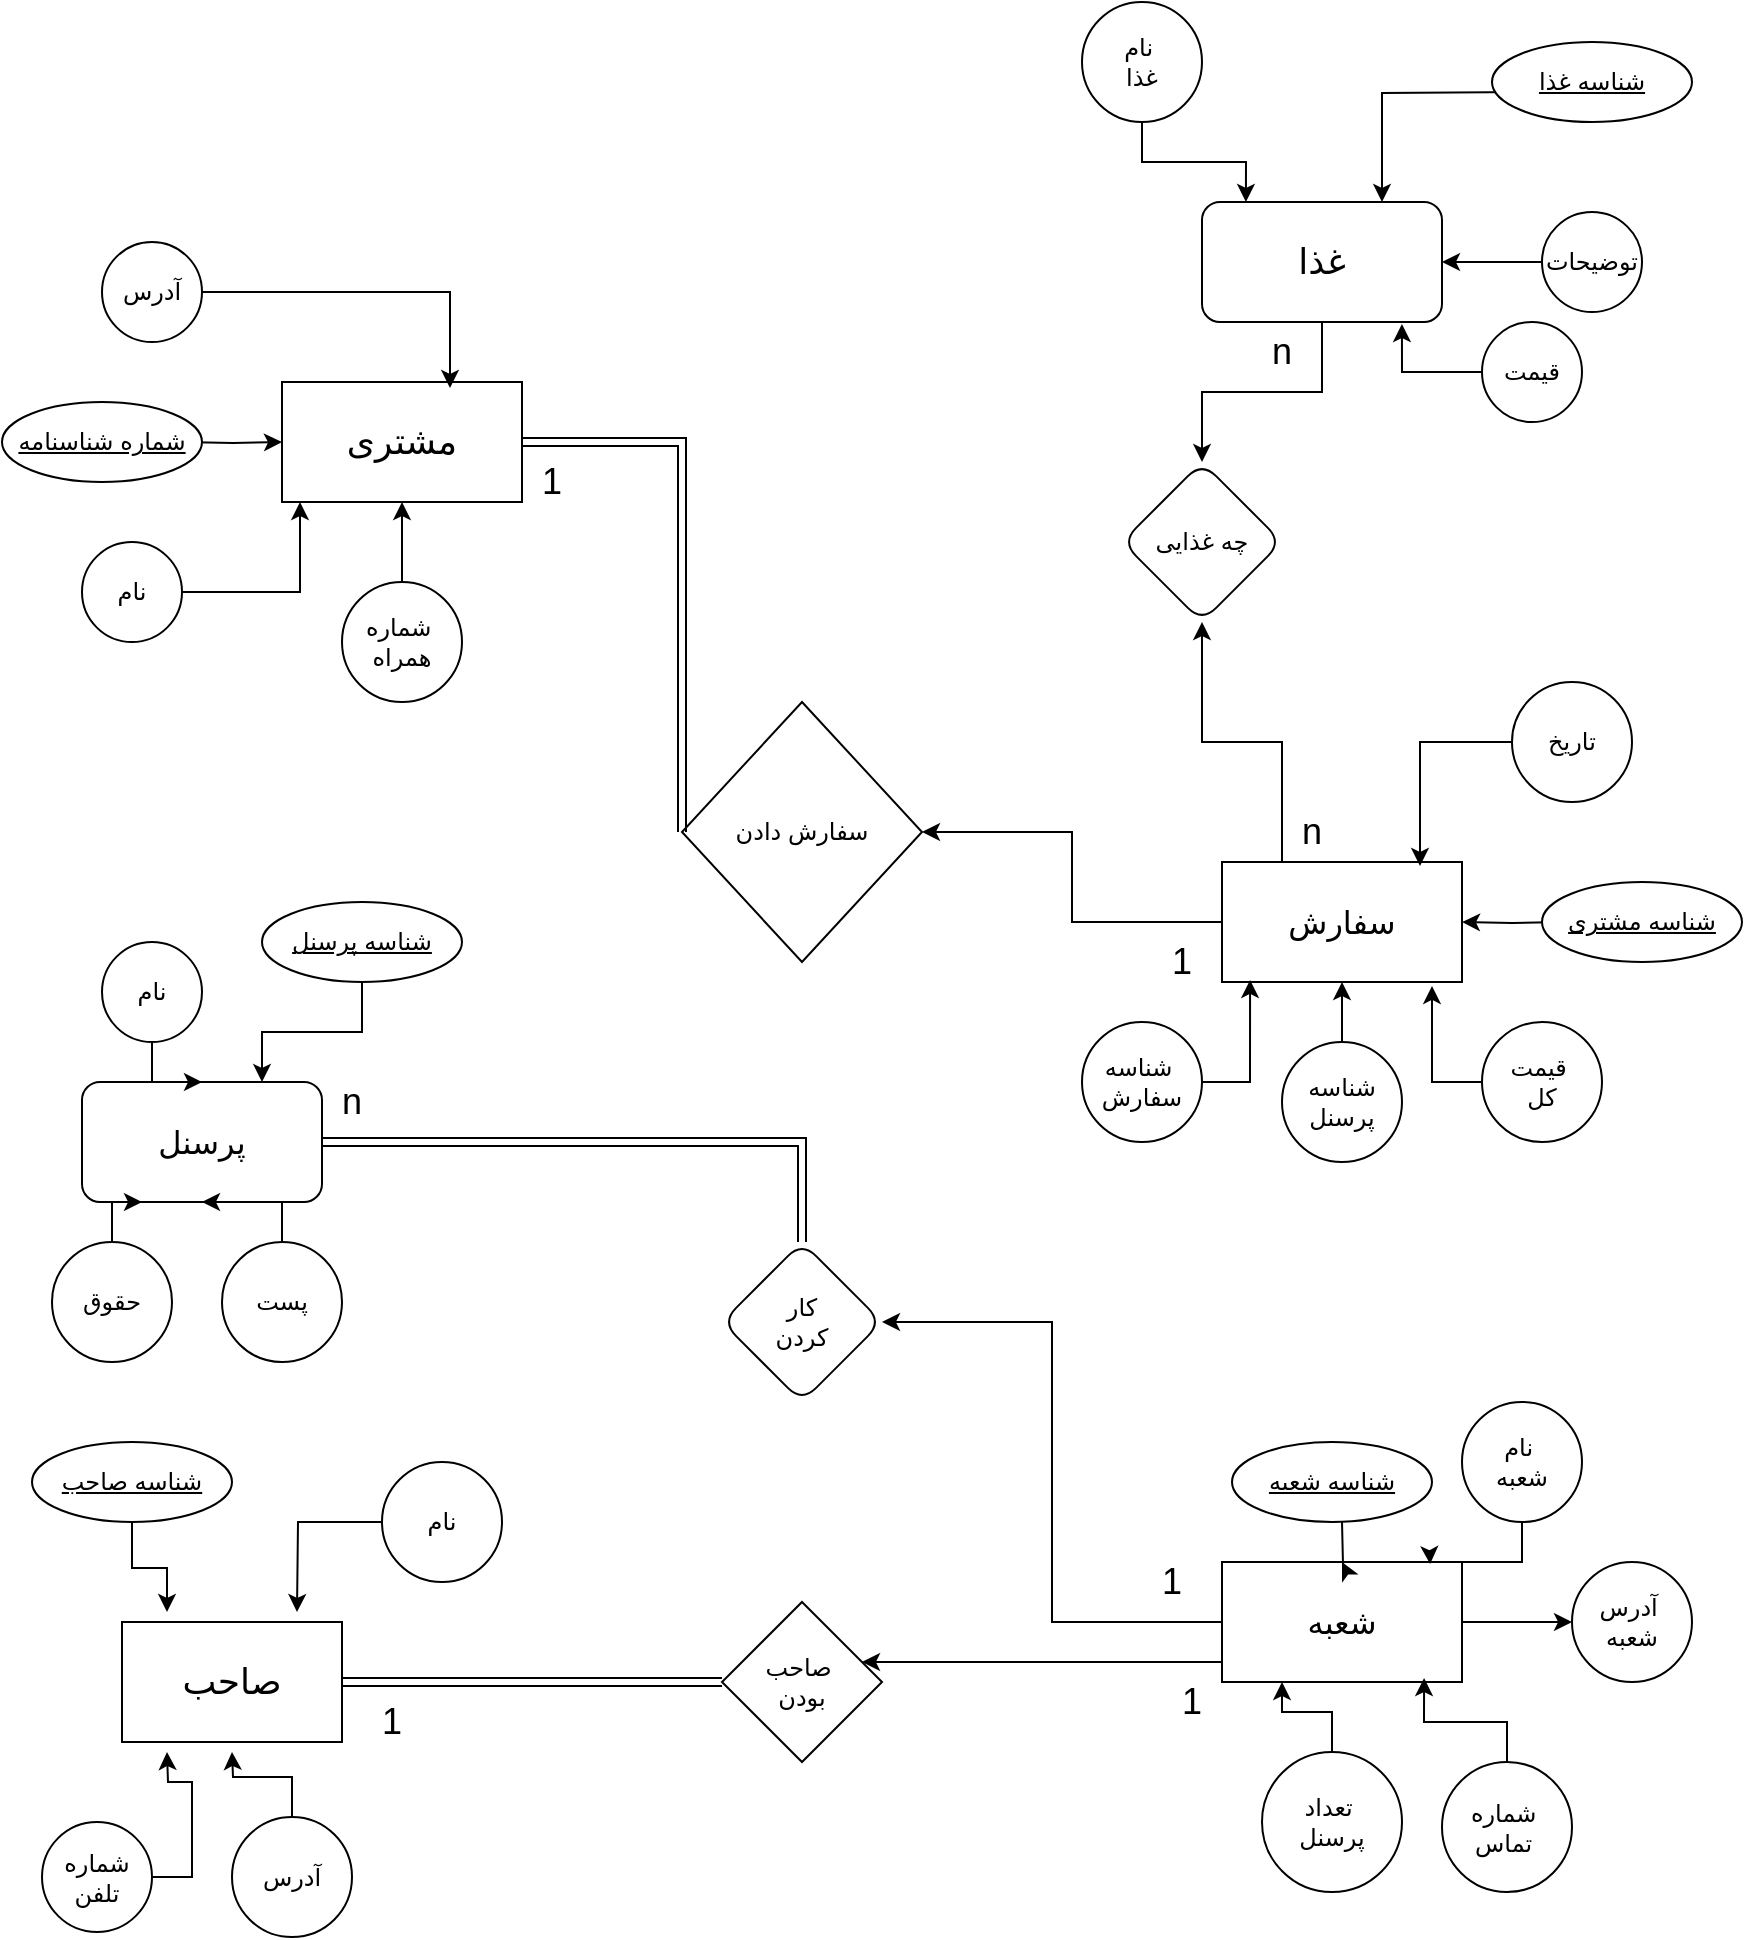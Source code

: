 <mxfile version="24.2.1" type="github">
  <diagram id="R2lEEEUBdFMjLlhIrx00" name="Page-1">
    <mxGraphModel dx="1386" dy="1899" grid="1" gridSize="10" guides="1" tooltips="1" connect="1" arrows="1" fold="1" page="1" pageScale="1" pageWidth="850" pageHeight="1100" math="0" shadow="0" extFonts="Permanent Marker^https://fonts.googleapis.com/css?family=Permanent+Marker">
      <root>
        <mxCell id="0" />
        <mxCell id="1" parent="0" />
        <mxCell id="z1Z80i2soqw3F6R9hRS5-2" value="&lt;font style=&quot;font-size: 18px;&quot;&gt;مشتری&lt;/font&gt;" style="rounded=0;whiteSpace=wrap;html=1;" parent="1" vertex="1">
          <mxGeometry x="140" y="-100" width="120" height="60" as="geometry" />
        </mxCell>
        <mxCell id="z1Z80i2soqw3F6R9hRS5-84" style="edgeStyle=orthogonalEdgeStyle;rounded=0;orthogonalLoop=1;jettySize=auto;html=1;entryX=1;entryY=0.5;entryDx=0;entryDy=0;" parent="1" source="z1Z80i2soqw3F6R9hRS5-3" target="z1Z80i2soqw3F6R9hRS5-83" edge="1">
          <mxGeometry relative="1" as="geometry" />
        </mxCell>
        <mxCell id="z1Z80i2soqw3F6R9hRS5-94" style="edgeStyle=orthogonalEdgeStyle;rounded=0;orthogonalLoop=1;jettySize=auto;html=1;entryX=0.5;entryY=1;entryDx=0;entryDy=0;" parent="1" source="z1Z80i2soqw3F6R9hRS5-3" target="z1Z80i2soqw3F6R9hRS5-91" edge="1">
          <mxGeometry relative="1" as="geometry">
            <Array as="points">
              <mxPoint x="640" y="80" />
              <mxPoint x="600" y="80" />
            </Array>
          </mxGeometry>
        </mxCell>
        <mxCell id="z1Z80i2soqw3F6R9hRS5-3" value="&lt;font size=&quot;3&quot;&gt;سفارش&lt;/font&gt;" style="rounded=0;whiteSpace=wrap;html=1;" parent="1" vertex="1">
          <mxGeometry x="610" y="140" width="120" height="60" as="geometry" />
        </mxCell>
        <mxCell id="z1Z80i2soqw3F6R9hRS5-92" value="" style="edgeStyle=orthogonalEdgeStyle;rounded=0;orthogonalLoop=1;jettySize=auto;html=1;" parent="1" source="z1Z80i2soqw3F6R9hRS5-4" target="z1Z80i2soqw3F6R9hRS5-91" edge="1">
          <mxGeometry relative="1" as="geometry" />
        </mxCell>
        <mxCell id="z1Z80i2soqw3F6R9hRS5-4" value="&lt;font style=&quot;font-size: 18px;&quot;&gt;غذا&lt;/font&gt;" style="rounded=1;whiteSpace=wrap;html=1;" parent="1" vertex="1">
          <mxGeometry x="600" y="-190" width="120" height="60" as="geometry" />
        </mxCell>
        <mxCell id="z1Z80i2soqw3F6R9hRS5-5" value="&lt;font size=&quot;3&quot;&gt;پرسنل&lt;/font&gt;" style="rounded=1;whiteSpace=wrap;html=1;" parent="1" vertex="1">
          <mxGeometry x="40" y="250" width="120" height="60" as="geometry" />
        </mxCell>
        <mxCell id="bKGmzMqg4XnvdNAPk-wS-5" style="edgeStyle=orthogonalEdgeStyle;rounded=0;orthogonalLoop=1;jettySize=auto;html=1;" parent="1" source="z1Z80i2soqw3F6R9hRS5-6" target="bKGmzMqg4XnvdNAPk-wS-3" edge="1">
          <mxGeometry relative="1" as="geometry">
            <Array as="points">
              <mxPoint x="600" y="540" />
              <mxPoint x="600" y="540" />
            </Array>
          </mxGeometry>
        </mxCell>
        <mxCell id="bKGmzMqg4XnvdNAPk-wS-10" style="edgeStyle=orthogonalEdgeStyle;rounded=0;orthogonalLoop=1;jettySize=auto;html=1;entryX=0;entryY=0.5;entryDx=0;entryDy=0;" parent="1" source="z1Z80i2soqw3F6R9hRS5-6" target="z1Z80i2soqw3F6R9hRS5-72" edge="1">
          <mxGeometry relative="1" as="geometry" />
        </mxCell>
        <mxCell id="bKGmzMqg4XnvdNAPk-wS-13" style="edgeStyle=orthogonalEdgeStyle;rounded=0;orthogonalLoop=1;jettySize=auto;html=1;entryX=1;entryY=0.5;entryDx=0;entryDy=0;" parent="1" source="z1Z80i2soqw3F6R9hRS5-6" target="bKGmzMqg4XnvdNAPk-wS-11" edge="1">
          <mxGeometry relative="1" as="geometry" />
        </mxCell>
        <mxCell id="z1Z80i2soqw3F6R9hRS5-6" value="&lt;font size=&quot;3&quot;&gt;شعبه&lt;/font&gt;" style="rounded=0;whiteSpace=wrap;html=1;" parent="1" vertex="1">
          <mxGeometry x="610" y="490" width="120" height="60" as="geometry" />
        </mxCell>
        <mxCell id="z1Z80i2soqw3F6R9hRS5-9" value="" style="edgeStyle=orthogonalEdgeStyle;rounded=0;orthogonalLoop=1;jettySize=auto;html=1;" parent="1" target="z1Z80i2soqw3F6R9hRS5-2" edge="1">
          <mxGeometry relative="1" as="geometry">
            <mxPoint x="90" y="-70" as="sourcePoint" />
          </mxGeometry>
        </mxCell>
        <mxCell id="z1Z80i2soqw3F6R9hRS5-10" value="نام" style="ellipse;whiteSpace=wrap;html=1;aspect=fixed;" parent="1" vertex="1">
          <mxGeometry x="40" y="-20" width="50" height="50" as="geometry" />
        </mxCell>
        <mxCell id="z1Z80i2soqw3F6R9hRS5-14" value="" style="edgeStyle=orthogonalEdgeStyle;rounded=0;orthogonalLoop=1;jettySize=auto;html=1;" parent="1" source="z1Z80i2soqw3F6R9hRS5-13" target="z1Z80i2soqw3F6R9hRS5-2" edge="1">
          <mxGeometry relative="1" as="geometry" />
        </mxCell>
        <mxCell id="z1Z80i2soqw3F6R9hRS5-13" value="شماره&amp;nbsp;&lt;div&gt;همراه&lt;/div&gt;" style="ellipse;whiteSpace=wrap;html=1;aspect=fixed;" parent="1" vertex="1">
          <mxGeometry x="170" width="60" height="60" as="geometry" />
        </mxCell>
        <mxCell id="z1Z80i2soqw3F6R9hRS5-15" value="آدرس" style="ellipse;whiteSpace=wrap;html=1;aspect=fixed;" parent="1" vertex="1">
          <mxGeometry x="50" y="-170" width="50" height="50" as="geometry" />
        </mxCell>
        <mxCell id="z1Z80i2soqw3F6R9hRS5-19" style="edgeStyle=orthogonalEdgeStyle;rounded=0;orthogonalLoop=1;jettySize=auto;html=1;" parent="1" source="z1Z80i2soqw3F6R9hRS5-18" target="z1Z80i2soqw3F6R9hRS5-4" edge="1">
          <mxGeometry relative="1" as="geometry" />
        </mxCell>
        <mxCell id="z1Z80i2soqw3F6R9hRS5-18" value="توضیحات" style="ellipse;whiteSpace=wrap;html=1;aspect=fixed;" parent="1" vertex="1">
          <mxGeometry x="770" y="-185" width="50" height="50" as="geometry" />
        </mxCell>
        <mxCell id="z1Z80i2soqw3F6R9hRS5-21" style="edgeStyle=orthogonalEdgeStyle;rounded=0;orthogonalLoop=1;jettySize=auto;html=1;entryX=0.75;entryY=0;entryDx=0;entryDy=0;" parent="1" target="z1Z80i2soqw3F6R9hRS5-4" edge="1">
          <mxGeometry relative="1" as="geometry">
            <mxPoint x="765" y="-245" as="sourcePoint" />
          </mxGeometry>
        </mxCell>
        <mxCell id="z1Z80i2soqw3F6R9hRS5-22" value="قیمت" style="ellipse;whiteSpace=wrap;html=1;aspect=fixed;" parent="1" vertex="1">
          <mxGeometry x="740" y="-130" width="50" height="50" as="geometry" />
        </mxCell>
        <mxCell id="z1Z80i2soqw3F6R9hRS5-24" value="نام&amp;nbsp;&lt;div&gt;غذا&lt;/div&gt;" style="ellipse;whiteSpace=wrap;html=1;aspect=fixed;" parent="1" vertex="1">
          <mxGeometry x="540" y="-290" width="60" height="60" as="geometry" />
        </mxCell>
        <mxCell id="z1Z80i2soqw3F6R9hRS5-25" style="edgeStyle=orthogonalEdgeStyle;rounded=0;orthogonalLoop=1;jettySize=auto;html=1;entryX=0.183;entryY=0;entryDx=0;entryDy=0;entryPerimeter=0;" parent="1" source="z1Z80i2soqw3F6R9hRS5-24" target="z1Z80i2soqw3F6R9hRS5-4" edge="1">
          <mxGeometry relative="1" as="geometry" />
        </mxCell>
        <mxCell id="z1Z80i2soqw3F6R9hRS5-28" value="شناسه&amp;nbsp;&lt;div&gt;سفارش&lt;/div&gt;" style="ellipse;whiteSpace=wrap;html=1;aspect=fixed;" parent="1" vertex="1">
          <mxGeometry x="540" y="220" width="60" height="60" as="geometry" />
        </mxCell>
        <mxCell id="z1Z80i2soqw3F6R9hRS5-29" value="تاریخ" style="ellipse;whiteSpace=wrap;html=1;aspect=fixed;" parent="1" vertex="1">
          <mxGeometry x="755" y="50" width="60" height="60" as="geometry" />
        </mxCell>
        <mxCell id="z1Z80i2soqw3F6R9hRS5-33" style="edgeStyle=orthogonalEdgeStyle;rounded=0;orthogonalLoop=1;jettySize=auto;html=1;" parent="1" target="z1Z80i2soqw3F6R9hRS5-3" edge="1">
          <mxGeometry relative="1" as="geometry">
            <mxPoint x="780" y="170" as="sourcePoint" />
          </mxGeometry>
        </mxCell>
        <mxCell id="z1Z80i2soqw3F6R9hRS5-37" style="edgeStyle=orthogonalEdgeStyle;rounded=0;orthogonalLoop=1;jettySize=auto;html=1;entryX=0.5;entryY=1;entryDx=0;entryDy=0;" parent="1" source="z1Z80i2soqw3F6R9hRS5-31" target="z1Z80i2soqw3F6R9hRS5-3" edge="1">
          <mxGeometry relative="1" as="geometry" />
        </mxCell>
        <mxCell id="z1Z80i2soqw3F6R9hRS5-31" value="شناسه&lt;div&gt;پرسنل&lt;/div&gt;" style="ellipse;whiteSpace=wrap;html=1;aspect=fixed;" parent="1" vertex="1">
          <mxGeometry x="640" y="230" width="60" height="60" as="geometry" />
        </mxCell>
        <mxCell id="z1Z80i2soqw3F6R9hRS5-32" value="قیمت&amp;nbsp;&lt;div&gt;کل&lt;/div&gt;" style="ellipse;whiteSpace=wrap;html=1;aspect=fixed;" parent="1" vertex="1">
          <mxGeometry x="740" y="220" width="60" height="60" as="geometry" />
        </mxCell>
        <mxCell id="z1Z80i2soqw3F6R9hRS5-36" style="edgeStyle=orthogonalEdgeStyle;rounded=0;orthogonalLoop=1;jettySize=auto;html=1;entryX=0.875;entryY=1.033;entryDx=0;entryDy=0;entryPerimeter=0;" parent="1" source="z1Z80i2soqw3F6R9hRS5-32" target="z1Z80i2soqw3F6R9hRS5-3" edge="1">
          <mxGeometry relative="1" as="geometry" />
        </mxCell>
        <mxCell id="z1Z80i2soqw3F6R9hRS5-38" style="edgeStyle=orthogonalEdgeStyle;rounded=0;orthogonalLoop=1;jettySize=auto;html=1;entryX=0.117;entryY=0.983;entryDx=0;entryDy=0;entryPerimeter=0;" parent="1" source="z1Z80i2soqw3F6R9hRS5-28" target="z1Z80i2soqw3F6R9hRS5-3" edge="1">
          <mxGeometry relative="1" as="geometry" />
        </mxCell>
        <mxCell id="z1Z80i2soqw3F6R9hRS5-47" style="edgeStyle=orthogonalEdgeStyle;rounded=0;orthogonalLoop=1;jettySize=auto;html=1;entryX=0.5;entryY=1;entryDx=0;entryDy=0;" parent="1" source="z1Z80i2soqw3F6R9hRS5-40" target="z1Z80i2soqw3F6R9hRS5-5" edge="1">
          <mxGeometry relative="1" as="geometry" />
        </mxCell>
        <mxCell id="z1Z80i2soqw3F6R9hRS5-40" value="پست" style="ellipse;whiteSpace=wrap;html=1;aspect=fixed;" parent="1" vertex="1">
          <mxGeometry x="110" y="330" width="60" height="60" as="geometry" />
        </mxCell>
        <mxCell id="z1Z80i2soqw3F6R9hRS5-48" style="edgeStyle=orthogonalEdgeStyle;rounded=0;orthogonalLoop=1;jettySize=auto;html=1;entryX=0.25;entryY=1;entryDx=0;entryDy=0;" parent="1" source="z1Z80i2soqw3F6R9hRS5-41" target="z1Z80i2soqw3F6R9hRS5-5" edge="1">
          <mxGeometry relative="1" as="geometry" />
        </mxCell>
        <mxCell id="z1Z80i2soqw3F6R9hRS5-41" value="حقوق" style="ellipse;whiteSpace=wrap;html=1;aspect=fixed;" parent="1" vertex="1">
          <mxGeometry x="25" y="330" width="60" height="60" as="geometry" />
        </mxCell>
        <mxCell id="z1Z80i2soqw3F6R9hRS5-46" style="edgeStyle=orthogonalEdgeStyle;rounded=0;orthogonalLoop=1;jettySize=auto;html=1;" parent="1" source="z1Z80i2soqw3F6R9hRS5-43" target="z1Z80i2soqw3F6R9hRS5-5" edge="1">
          <mxGeometry relative="1" as="geometry" />
        </mxCell>
        <mxCell id="z1Z80i2soqw3F6R9hRS5-43" value="نام" style="ellipse;whiteSpace=wrap;html=1;aspect=fixed;" parent="1" vertex="1">
          <mxGeometry x="50" y="180" width="50" height="50" as="geometry" />
        </mxCell>
        <mxCell id="z1Z80i2soqw3F6R9hRS5-49" style="edgeStyle=orthogonalEdgeStyle;rounded=0;orthogonalLoop=1;jettySize=auto;html=1;exitX=0.5;exitY=1;exitDx=0;exitDy=0;" parent="1" edge="1">
          <mxGeometry relative="1" as="geometry">
            <mxPoint x="110" y="580" as="sourcePoint" />
            <mxPoint x="110" y="580" as="targetPoint" />
          </mxGeometry>
        </mxCell>
        <mxCell id="z1Z80i2soqw3F6R9hRS5-54" value="نام" style="ellipse;whiteSpace=wrap;html=1;aspect=fixed;" parent="1" vertex="1">
          <mxGeometry x="190" y="440" width="60" height="60" as="geometry" />
        </mxCell>
        <mxCell id="z1Z80i2soqw3F6R9hRS5-56" value="آدرس" style="ellipse;whiteSpace=wrap;html=1;aspect=fixed;" parent="1" vertex="1">
          <mxGeometry x="115" y="617.5" width="60" height="60" as="geometry" />
        </mxCell>
        <mxCell id="z1Z80i2soqw3F6R9hRS5-57" value="شماره&lt;div&gt;تلفن&lt;/div&gt;" style="ellipse;whiteSpace=wrap;html=1;aspect=fixed;" parent="1" vertex="1">
          <mxGeometry x="20" y="620" width="55" height="55" as="geometry" />
        </mxCell>
        <mxCell id="z1Z80i2soqw3F6R9hRS5-68" value="شماره&amp;nbsp;&lt;div&gt;تماس&amp;nbsp;&lt;/div&gt;" style="ellipse;whiteSpace=wrap;html=1;aspect=fixed;" parent="1" vertex="1">
          <mxGeometry x="720" y="590" width="65" height="65" as="geometry" />
        </mxCell>
        <mxCell id="z1Z80i2soqw3F6R9hRS5-73" style="edgeStyle=orthogonalEdgeStyle;rounded=0;orthogonalLoop=1;jettySize=auto;html=1;entryX=0.25;entryY=1;entryDx=0;entryDy=0;" parent="1" source="z1Z80i2soqw3F6R9hRS5-69" target="z1Z80i2soqw3F6R9hRS5-6" edge="1">
          <mxGeometry relative="1" as="geometry" />
        </mxCell>
        <mxCell id="z1Z80i2soqw3F6R9hRS5-69" value="تعداد&amp;nbsp;&lt;div&gt;پرسنل&lt;/div&gt;" style="ellipse;whiteSpace=wrap;html=1;aspect=fixed;" parent="1" vertex="1">
          <mxGeometry x="630" y="585" width="70" height="70" as="geometry" />
        </mxCell>
        <mxCell id="z1Z80i2soqw3F6R9hRS5-70" value="نام&amp;nbsp;&lt;div&gt;شعبه&lt;/div&gt;" style="ellipse;whiteSpace=wrap;html=1;aspect=fixed;" parent="1" vertex="1">
          <mxGeometry x="730" y="410" width="60" height="60" as="geometry" />
        </mxCell>
        <mxCell id="z1Z80i2soqw3F6R9hRS5-76" style="edgeStyle=orthogonalEdgeStyle;rounded=0;orthogonalLoop=1;jettySize=auto;html=1;" parent="1" target="z1Z80i2soqw3F6R9hRS5-6" edge="1">
          <mxGeometry relative="1" as="geometry">
            <mxPoint x="670" y="470" as="sourcePoint" />
          </mxGeometry>
        </mxCell>
        <mxCell id="z1Z80i2soqw3F6R9hRS5-72" value="آدرس&amp;nbsp;&lt;div&gt;شعبه&lt;/div&gt;" style="ellipse;whiteSpace=wrap;html=1;aspect=fixed;" parent="1" vertex="1">
          <mxGeometry x="785" y="490" width="60" height="60" as="geometry" />
        </mxCell>
        <mxCell id="z1Z80i2soqw3F6R9hRS5-75" style="edgeStyle=orthogonalEdgeStyle;rounded=0;orthogonalLoop=1;jettySize=auto;html=1;entryX=0.867;entryY=0.017;entryDx=0;entryDy=0;entryPerimeter=0;" parent="1" source="z1Z80i2soqw3F6R9hRS5-70" target="z1Z80i2soqw3F6R9hRS5-6" edge="1">
          <mxGeometry relative="1" as="geometry" />
        </mxCell>
        <mxCell id="z1Z80i2soqw3F6R9hRS5-80" style="edgeStyle=orthogonalEdgeStyle;rounded=0;orthogonalLoop=1;jettySize=auto;html=1;entryX=0.7;entryY=0.05;entryDx=0;entryDy=0;entryPerimeter=0;" parent="1" source="z1Z80i2soqw3F6R9hRS5-15" target="z1Z80i2soqw3F6R9hRS5-2" edge="1">
          <mxGeometry relative="1" as="geometry" />
        </mxCell>
        <mxCell id="z1Z80i2soqw3F6R9hRS5-81" style="edgeStyle=orthogonalEdgeStyle;rounded=0;orthogonalLoop=1;jettySize=auto;html=1;entryX=0.075;entryY=1;entryDx=0;entryDy=0;entryPerimeter=0;" parent="1" source="z1Z80i2soqw3F6R9hRS5-10" target="z1Z80i2soqw3F6R9hRS5-2" edge="1">
          <mxGeometry relative="1" as="geometry" />
        </mxCell>
        <mxCell id="z1Z80i2soqw3F6R9hRS5-82" style="edgeStyle=orthogonalEdgeStyle;rounded=0;orthogonalLoop=1;jettySize=auto;html=1;entryX=0.825;entryY=0.033;entryDx=0;entryDy=0;entryPerimeter=0;" parent="1" source="z1Z80i2soqw3F6R9hRS5-29" target="z1Z80i2soqw3F6R9hRS5-3" edge="1">
          <mxGeometry relative="1" as="geometry" />
        </mxCell>
        <mxCell id="z1Z80i2soqw3F6R9hRS5-83" value="سفارش دادن" style="rhombus;whiteSpace=wrap;html=1;" parent="1" vertex="1">
          <mxGeometry x="340" y="60" width="120" height="130" as="geometry" />
        </mxCell>
        <mxCell id="z1Z80i2soqw3F6R9hRS5-86" value="&lt;font style=&quot;font-size: 18px;&quot;&gt;1&lt;/font&gt;" style="text;html=1;align=center;verticalAlign=middle;whiteSpace=wrap;rounded=0;" parent="1" vertex="1">
          <mxGeometry x="250" y="-70" width="50" height="40" as="geometry" />
        </mxCell>
        <mxCell id="z1Z80i2soqw3F6R9hRS5-87" value="&lt;font style=&quot;font-size: 18px;&quot;&gt;1&lt;/font&gt;" style="text;html=1;align=center;verticalAlign=middle;whiteSpace=wrap;rounded=0;" parent="1" vertex="1">
          <mxGeometry x="565" y="170" width="50" height="40" as="geometry" />
        </mxCell>
        <mxCell id="z1Z80i2soqw3F6R9hRS5-91" value="چه غذایی" style="rhombus;whiteSpace=wrap;html=1;rounded=1;" parent="1" vertex="1">
          <mxGeometry x="560" y="-60" width="80" height="80" as="geometry" />
        </mxCell>
        <mxCell id="z1Z80i2soqw3F6R9hRS5-95" value="&lt;font style=&quot;font-size: 18px;&quot;&gt;n&lt;/font&gt;" style="text;html=1;align=center;verticalAlign=middle;whiteSpace=wrap;rounded=0;" parent="1" vertex="1">
          <mxGeometry x="615" y="-135" width="50" height="40" as="geometry" />
        </mxCell>
        <mxCell id="z1Z80i2soqw3F6R9hRS5-96" style="edgeStyle=orthogonalEdgeStyle;rounded=0;orthogonalLoop=1;jettySize=auto;html=1;entryX=0.833;entryY=1.017;entryDx=0;entryDy=0;entryPerimeter=0;" parent="1" source="z1Z80i2soqw3F6R9hRS5-22" target="z1Z80i2soqw3F6R9hRS5-4" edge="1">
          <mxGeometry relative="1" as="geometry" />
        </mxCell>
        <mxCell id="z1Z80i2soqw3F6R9hRS5-97" value="&lt;span style=&quot;font-size: 18px;&quot;&gt;n&lt;/span&gt;" style="text;html=1;align=center;verticalAlign=middle;whiteSpace=wrap;rounded=0;" parent="1" vertex="1">
          <mxGeometry x="630" y="105" width="50" height="40" as="geometry" />
        </mxCell>
        <mxCell id="bKGmzMqg4XnvdNAPk-wS-1" style="edgeStyle=orthogonalEdgeStyle;rounded=0;orthogonalLoop=1;jettySize=auto;html=1;entryX=0.842;entryY=0.967;entryDx=0;entryDy=0;entryPerimeter=0;" parent="1" source="z1Z80i2soqw3F6R9hRS5-68" target="z1Z80i2soqw3F6R9hRS5-6" edge="1">
          <mxGeometry relative="1" as="geometry" />
        </mxCell>
        <mxCell id="bKGmzMqg4XnvdNAPk-wS-3" value="صاحب&amp;nbsp;&lt;div&gt;بودن&lt;/div&gt;" style="rhombus;whiteSpace=wrap;html=1;rounded=0;" parent="1" vertex="1">
          <mxGeometry x="360" y="510" width="80" height="80" as="geometry" />
        </mxCell>
        <mxCell id="bKGmzMqg4XnvdNAPk-wS-8" value="&lt;font style=&quot;font-size: 18px;&quot;&gt;1&lt;/font&gt;" style="text;html=1;align=center;verticalAlign=middle;whiteSpace=wrap;rounded=0;" parent="1" vertex="1">
          <mxGeometry x="170" y="550" width="50" height="40" as="geometry" />
        </mxCell>
        <mxCell id="bKGmzMqg4XnvdNAPk-wS-9" value="&lt;font style=&quot;font-size: 18px;&quot;&gt;1&lt;/font&gt;" style="text;html=1;align=center;verticalAlign=middle;whiteSpace=wrap;rounded=0;" parent="1" vertex="1">
          <mxGeometry x="570" y="540" width="50" height="40" as="geometry" />
        </mxCell>
        <mxCell id="bKGmzMqg4XnvdNAPk-wS-11" value="کار&lt;div&gt;کردن&lt;/div&gt;" style="rhombus;whiteSpace=wrap;html=1;rounded=1;" parent="1" vertex="1">
          <mxGeometry x="360" y="330" width="80" height="80" as="geometry" />
        </mxCell>
        <mxCell id="bKGmzMqg4XnvdNAPk-wS-14" value="&lt;font style=&quot;font-size: 18px;&quot;&gt;1&lt;/font&gt;" style="text;html=1;align=center;verticalAlign=middle;whiteSpace=wrap;rounded=0;" parent="1" vertex="1">
          <mxGeometry x="560" y="480" width="50" height="40" as="geometry" />
        </mxCell>
        <mxCell id="bKGmzMqg4XnvdNAPk-wS-15" value="&lt;span style=&quot;font-size: 18px;&quot;&gt;n&lt;/span&gt;" style="text;html=1;align=center;verticalAlign=middle;whiteSpace=wrap;rounded=0;" parent="1" vertex="1">
          <mxGeometry x="150" y="240" width="50" height="40" as="geometry" />
        </mxCell>
        <mxCell id="bKGmzMqg4XnvdNAPk-wS-20" style="edgeStyle=orthogonalEdgeStyle;rounded=0;orthogonalLoop=1;jettySize=auto;html=1;entryX=0;entryY=0;entryDx=97.5;entryDy=0;entryPerimeter=0;" parent="1" source="z1Z80i2soqw3F6R9hRS5-54" edge="1">
          <mxGeometry relative="1" as="geometry">
            <mxPoint x="147.5" y="515" as="targetPoint" />
          </mxGeometry>
        </mxCell>
        <mxCell id="bKGmzMqg4XnvdNAPk-wS-24" style="edgeStyle=orthogonalEdgeStyle;rounded=0;orthogonalLoop=1;jettySize=auto;html=1;entryX=0.5;entryY=1;entryDx=0;entryDy=0;entryPerimeter=0;" parent="1" source="z1Z80i2soqw3F6R9hRS5-56" edge="1">
          <mxGeometry relative="1" as="geometry">
            <mxPoint x="115" y="585" as="targetPoint" />
          </mxGeometry>
        </mxCell>
        <mxCell id="bKGmzMqg4XnvdNAPk-wS-25" style="edgeStyle=orthogonalEdgeStyle;rounded=0;orthogonalLoop=1;jettySize=auto;html=1;entryX=0;entryY=0;entryDx=32.5;entryDy=70;entryPerimeter=0;" parent="1" source="z1Z80i2soqw3F6R9hRS5-57" edge="1">
          <mxGeometry relative="1" as="geometry">
            <mxPoint x="82.5" y="585" as="targetPoint" />
          </mxGeometry>
        </mxCell>
        <mxCell id="bKGmzMqg4XnvdNAPk-wS-26" value="&lt;font style=&quot;font-size: 18px;&quot;&gt;صاحب&lt;/font&gt;" style="whiteSpace=wrap;html=1;" parent="1" vertex="1">
          <mxGeometry x="60" y="520" width="110" height="60" as="geometry" />
        </mxCell>
        <mxCell id="Df6m1XR027oWgeIMfN6P-1" value="" style="shape=link;html=1;rounded=0;exitX=1;exitY=0.5;exitDx=0;exitDy=0;entryX=0;entryY=0.5;entryDx=0;entryDy=0;" parent="1" source="z1Z80i2soqw3F6R9hRS5-2" target="z1Z80i2soqw3F6R9hRS5-83" edge="1">
          <mxGeometry width="100" relative="1" as="geometry">
            <mxPoint x="280" y="40" as="sourcePoint" />
            <mxPoint x="380" y="40" as="targetPoint" />
            <Array as="points">
              <mxPoint x="340" y="-70" />
            </Array>
          </mxGeometry>
        </mxCell>
        <mxCell id="Df6m1XR027oWgeIMfN6P-2" value="شناسه غذا" style="ellipse;whiteSpace=wrap;html=1;align=center;fontStyle=4;" parent="1" vertex="1">
          <mxGeometry x="745" y="-270" width="100" height="40" as="geometry" />
        </mxCell>
        <mxCell id="Df6m1XR027oWgeIMfN6P-3" value="شماره شناسنامه" style="ellipse;whiteSpace=wrap;html=1;align=center;fontStyle=4;" parent="1" vertex="1">
          <mxGeometry y="-90" width="100" height="40" as="geometry" />
        </mxCell>
        <mxCell id="tmUiR62ZKjfORkqIYC2f-1" style="edgeStyle=orthogonalEdgeStyle;rounded=0;orthogonalLoop=1;jettySize=auto;html=1;entryX=0.75;entryY=0;entryDx=0;entryDy=0;" edge="1" parent="1" source="Df6m1XR027oWgeIMfN6P-4" target="z1Z80i2soqw3F6R9hRS5-5">
          <mxGeometry relative="1" as="geometry" />
        </mxCell>
        <mxCell id="Df6m1XR027oWgeIMfN6P-4" value="شناسه پرسنل" style="ellipse;whiteSpace=wrap;html=1;align=center;fontStyle=4;" parent="1" vertex="1">
          <mxGeometry x="130" y="160" width="100" height="40" as="geometry" />
        </mxCell>
        <mxCell id="Df6m1XR027oWgeIMfN6P-5" value="شناسه شعبه" style="ellipse;whiteSpace=wrap;html=1;align=center;fontStyle=4;" parent="1" vertex="1">
          <mxGeometry x="615" y="430" width="100" height="40" as="geometry" />
        </mxCell>
        <mxCell id="tmUiR62ZKjfORkqIYC2f-2" value="" style="shape=link;html=1;rounded=0;exitX=1;exitY=0.5;exitDx=0;exitDy=0;entryX=0.5;entryY=0;entryDx=0;entryDy=0;" edge="1" parent="1" source="z1Z80i2soqw3F6R9hRS5-5" target="bKGmzMqg4XnvdNAPk-wS-11">
          <mxGeometry width="100" relative="1" as="geometry">
            <mxPoint x="420" y="320" as="sourcePoint" />
            <mxPoint x="520" y="320" as="targetPoint" />
            <Array as="points">
              <mxPoint x="400" y="280" />
            </Array>
          </mxGeometry>
        </mxCell>
        <mxCell id="tmUiR62ZKjfORkqIYC2f-3" value="شناسه مشتری" style="ellipse;whiteSpace=wrap;html=1;align=center;fontStyle=4;" vertex="1" parent="1">
          <mxGeometry x="770" y="150" width="100" height="40" as="geometry" />
        </mxCell>
        <mxCell id="tmUiR62ZKjfORkqIYC2f-4" value="شناسه صاحب" style="ellipse;whiteSpace=wrap;html=1;align=center;fontStyle=4;" vertex="1" parent="1">
          <mxGeometry x="15" y="430" width="100" height="40" as="geometry" />
        </mxCell>
        <mxCell id="tmUiR62ZKjfORkqIYC2f-6" style="edgeStyle=orthogonalEdgeStyle;rounded=0;orthogonalLoop=1;jettySize=auto;html=1;entryX=0;entryY=0;entryDx=32.5;entryDy=0;entryPerimeter=0;" edge="1" parent="1" source="tmUiR62ZKjfORkqIYC2f-4">
          <mxGeometry relative="1" as="geometry">
            <mxPoint x="82.5" y="515" as="targetPoint" />
            <Array as="points">
              <mxPoint x="65" y="493" />
              <mxPoint x="83" y="493" />
            </Array>
          </mxGeometry>
        </mxCell>
        <mxCell id="tmUiR62ZKjfORkqIYC2f-7" value="" style="shape=link;html=1;rounded=0;entryX=0;entryY=0.5;entryDx=0;entryDy=0;exitX=1;exitY=0.5;exitDx=0;exitDy=0;" edge="1" parent="1" source="bKGmzMqg4XnvdNAPk-wS-26" target="bKGmzMqg4XnvdNAPk-wS-3">
          <mxGeometry width="100" relative="1" as="geometry">
            <mxPoint x="420" y="320" as="sourcePoint" />
            <mxPoint x="520" y="320" as="targetPoint" />
          </mxGeometry>
        </mxCell>
      </root>
    </mxGraphModel>
  </diagram>
</mxfile>
